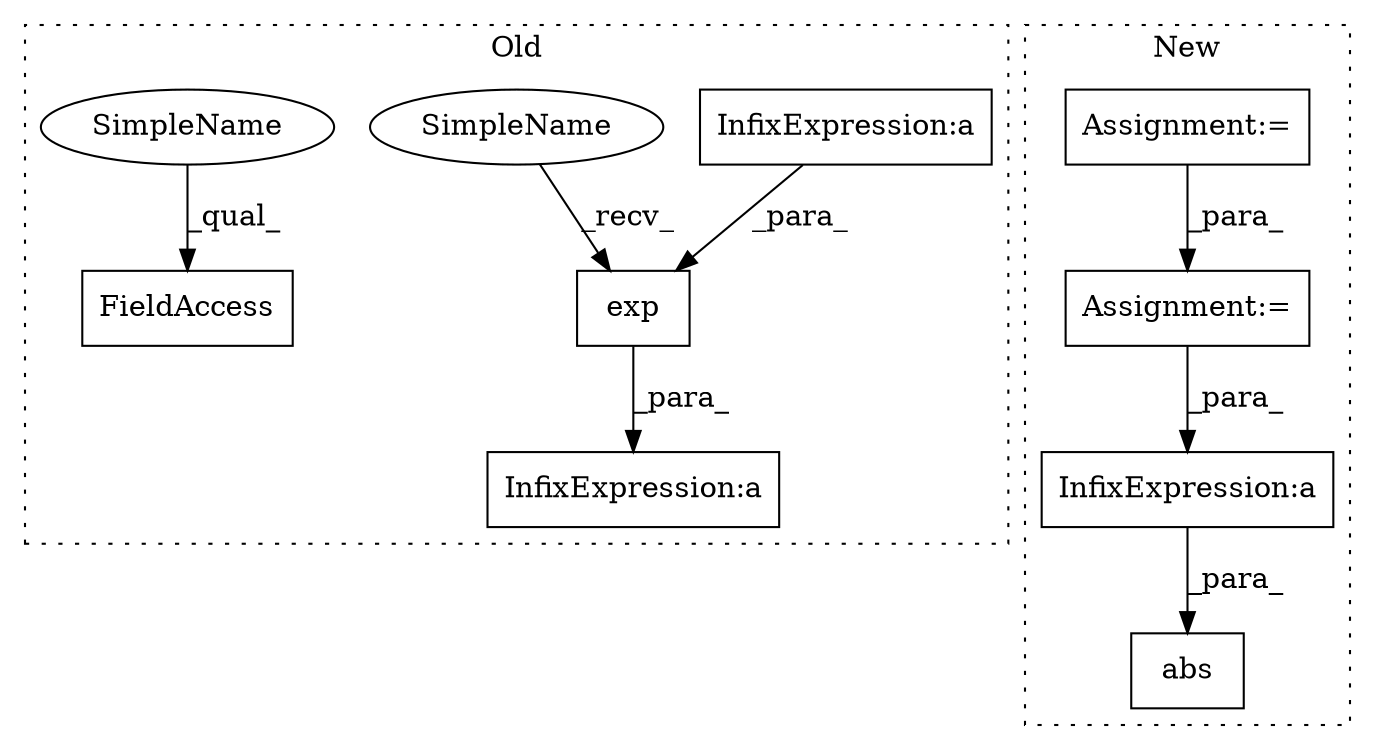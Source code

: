 digraph G {
subgraph cluster0 {
1 [label="exp" a="32" s="4503,4516" l="4,1" shape="box"];
4 [label="InfixExpression:a" a="27" s="4494" l="3" shape="box"];
5 [label="InfixExpression:a" a="27" s="3466" l="3" shape="box"];
6 [label="FieldAccess" a="22" s="3916" l="12" shape="box"];
9 [label="SimpleName" a="42" s="4497" l="5" shape="ellipse"];
10 [label="SimpleName" a="42" s="3916" l="5" shape="ellipse"];
label = "Old";
style="dotted";
}
subgraph cluster1 {
2 [label="abs" a="32" s="5040,5075" l="4,1" shape="box"];
3 [label="InfixExpression:a" a="27" s="5071" l="3" shape="box"];
7 [label="Assignment:=" a="7" s="4939" l="1" shape="box"];
8 [label="Assignment:=" a="7" s="4262" l="1" shape="box"];
label = "New";
style="dotted";
}
1 -> 4 [label="_para_"];
3 -> 2 [label="_para_"];
5 -> 1 [label="_para_"];
7 -> 3 [label="_para_"];
8 -> 7 [label="_para_"];
9 -> 1 [label="_recv_"];
10 -> 6 [label="_qual_"];
}